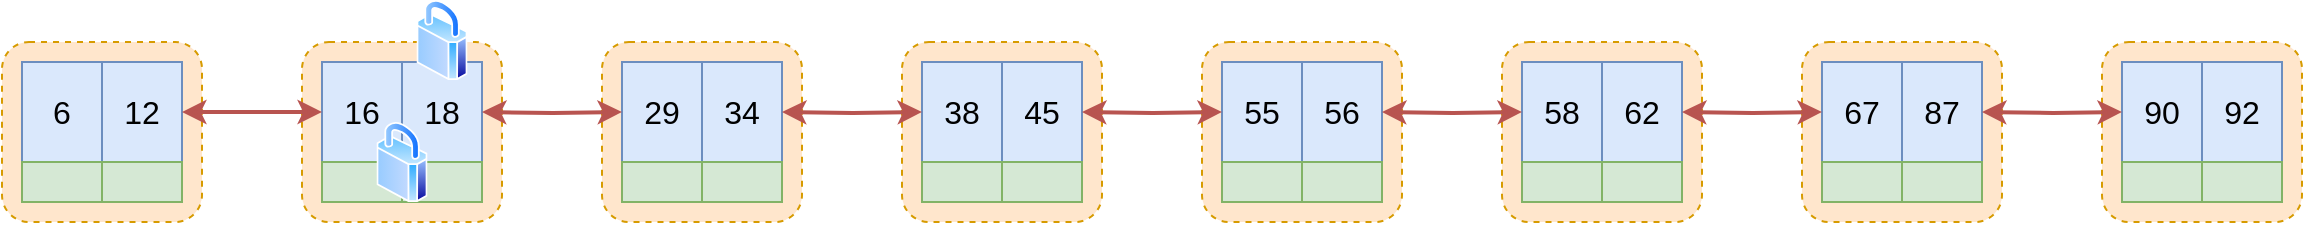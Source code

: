 <mxfile version="24.2.7" type="github">
  <diagram name="第 1 页" id="VML5djuIOkUxVSBDAtYv">
    <mxGraphModel dx="1299" dy="552" grid="0" gridSize="10" guides="1" tooltips="1" connect="1" arrows="1" fold="1" page="0" pageScale="1" pageWidth="827" pageHeight="1169" math="0" shadow="0">
      <root>
        <mxCell id="0" />
        <mxCell id="1" parent="0" />
        <mxCell id="laOTbYihrMhidJdAaKEx-9" value="" style="rounded=1;whiteSpace=wrap;html=1;dashed=1;strokeColor=#d79b00;fillColor=#ffe6cc;" vertex="1" parent="1">
          <mxGeometry x="30" y="140" width="100" height="90" as="geometry" />
        </mxCell>
        <mxCell id="laOTbYihrMhidJdAaKEx-1" value="&lt;font style=&quot;font-size: 16px;&quot;&gt;6&lt;/font&gt;" style="rounded=0;whiteSpace=wrap;html=1;fillColor=#dae8fc;strokeColor=#6c8ebf;" vertex="1" parent="1">
          <mxGeometry x="40" y="150" width="40" height="50" as="geometry" />
        </mxCell>
        <mxCell id="laOTbYihrMhidJdAaKEx-3" value="" style="rounded=0;whiteSpace=wrap;html=1;fillColor=#d5e8d4;strokeColor=#82b366;" vertex="1" parent="1">
          <mxGeometry x="40" y="200" width="40" height="20" as="geometry" />
        </mxCell>
        <mxCell id="laOTbYihrMhidJdAaKEx-7" value="&lt;font style=&quot;font-size: 16px;&quot;&gt;12&lt;/font&gt;" style="rounded=0;whiteSpace=wrap;html=1;fillColor=#dae8fc;strokeColor=#6c8ebf;" vertex="1" parent="1">
          <mxGeometry x="80" y="150" width="40" height="50" as="geometry" />
        </mxCell>
        <mxCell id="laOTbYihrMhidJdAaKEx-8" value="" style="rounded=0;whiteSpace=wrap;html=1;fillColor=#d5e8d4;strokeColor=#82b366;" vertex="1" parent="1">
          <mxGeometry x="80" y="200" width="40" height="20" as="geometry" />
        </mxCell>
        <mxCell id="laOTbYihrMhidJdAaKEx-10" value="" style="rounded=1;whiteSpace=wrap;html=1;dashed=1;strokeColor=#d79b00;fillColor=#ffe6cc;" vertex="1" parent="1">
          <mxGeometry x="180" y="140" width="100" height="90" as="geometry" />
        </mxCell>
        <mxCell id="laOTbYihrMhidJdAaKEx-11" value="&lt;font style=&quot;font-size: 16px;&quot;&gt;16&lt;/font&gt;" style="rounded=0;whiteSpace=wrap;html=1;fillColor=#dae8fc;strokeColor=#6c8ebf;" vertex="1" parent="1">
          <mxGeometry x="190" y="150" width="40" height="50" as="geometry" />
        </mxCell>
        <mxCell id="laOTbYihrMhidJdAaKEx-12" value="" style="rounded=0;whiteSpace=wrap;html=1;fillColor=#d5e8d4;strokeColor=#82b366;" vertex="1" parent="1">
          <mxGeometry x="190" y="200" width="40" height="20" as="geometry" />
        </mxCell>
        <mxCell id="laOTbYihrMhidJdAaKEx-13" value="&lt;font style=&quot;font-size: 16px;&quot;&gt;18&lt;/font&gt;" style="rounded=0;whiteSpace=wrap;html=1;fillColor=#dae8fc;strokeColor=#6c8ebf;" vertex="1" parent="1">
          <mxGeometry x="230" y="150" width="40" height="50" as="geometry" />
        </mxCell>
        <mxCell id="laOTbYihrMhidJdAaKEx-14" value="" style="rounded=0;whiteSpace=wrap;html=1;fillColor=#d5e8d4;strokeColor=#82b366;" vertex="1" parent="1">
          <mxGeometry x="230" y="200" width="40" height="20" as="geometry" />
        </mxCell>
        <mxCell id="laOTbYihrMhidJdAaKEx-15" style="edgeStyle=orthogonalEdgeStyle;rounded=0;orthogonalLoop=1;jettySize=auto;html=1;startArrow=classic;startFill=1;fillColor=#f8cecc;strokeColor=#b85450;strokeWidth=2;" edge="1" parent="1" source="laOTbYihrMhidJdAaKEx-7" target="laOTbYihrMhidJdAaKEx-11">
          <mxGeometry relative="1" as="geometry" />
        </mxCell>
        <mxCell id="laOTbYihrMhidJdAaKEx-16" value="" style="rounded=1;whiteSpace=wrap;html=1;dashed=1;strokeColor=#d79b00;fillColor=#ffe6cc;" vertex="1" parent="1">
          <mxGeometry x="330" y="140" width="100" height="90" as="geometry" />
        </mxCell>
        <mxCell id="laOTbYihrMhidJdAaKEx-17" value="&lt;font style=&quot;font-size: 16px;&quot;&gt;29&lt;/font&gt;" style="rounded=0;whiteSpace=wrap;html=1;fillColor=#dae8fc;strokeColor=#6c8ebf;" vertex="1" parent="1">
          <mxGeometry x="340" y="150" width="40" height="50" as="geometry" />
        </mxCell>
        <mxCell id="laOTbYihrMhidJdAaKEx-18" value="" style="rounded=0;whiteSpace=wrap;html=1;fillColor=#d5e8d4;strokeColor=#82b366;" vertex="1" parent="1">
          <mxGeometry x="340" y="200" width="40" height="20" as="geometry" />
        </mxCell>
        <mxCell id="laOTbYihrMhidJdAaKEx-19" value="&lt;font style=&quot;font-size: 16px;&quot;&gt;34&lt;/font&gt;" style="rounded=0;whiteSpace=wrap;html=1;fillColor=#dae8fc;strokeColor=#6c8ebf;" vertex="1" parent="1">
          <mxGeometry x="380" y="150" width="40" height="50" as="geometry" />
        </mxCell>
        <mxCell id="laOTbYihrMhidJdAaKEx-20" value="" style="rounded=0;whiteSpace=wrap;html=1;fillColor=#d5e8d4;strokeColor=#82b366;" vertex="1" parent="1">
          <mxGeometry x="380" y="200" width="40" height="20" as="geometry" />
        </mxCell>
        <mxCell id="laOTbYihrMhidJdAaKEx-21" style="edgeStyle=orthogonalEdgeStyle;rounded=0;orthogonalLoop=1;jettySize=auto;html=1;startArrow=classic;startFill=1;fillColor=#f8cecc;strokeColor=#b85450;strokeWidth=2;" edge="1" parent="1" target="laOTbYihrMhidJdAaKEx-17">
          <mxGeometry relative="1" as="geometry">
            <mxPoint x="270" y="175" as="sourcePoint" />
          </mxGeometry>
        </mxCell>
        <mxCell id="laOTbYihrMhidJdAaKEx-22" value="" style="rounded=1;whiteSpace=wrap;html=1;dashed=1;strokeColor=#d79b00;fillColor=#ffe6cc;" vertex="1" parent="1">
          <mxGeometry x="480" y="140" width="100" height="90" as="geometry" />
        </mxCell>
        <mxCell id="laOTbYihrMhidJdAaKEx-23" value="&lt;font style=&quot;font-size: 16px;&quot;&gt;38&lt;/font&gt;" style="rounded=0;whiteSpace=wrap;html=1;fillColor=#dae8fc;strokeColor=#6c8ebf;" vertex="1" parent="1">
          <mxGeometry x="490" y="150" width="40" height="50" as="geometry" />
        </mxCell>
        <mxCell id="laOTbYihrMhidJdAaKEx-24" value="" style="rounded=0;whiteSpace=wrap;html=1;fillColor=#d5e8d4;strokeColor=#82b366;" vertex="1" parent="1">
          <mxGeometry x="490" y="200" width="40" height="20" as="geometry" />
        </mxCell>
        <mxCell id="laOTbYihrMhidJdAaKEx-25" value="&lt;font style=&quot;font-size: 16px;&quot;&gt;45&lt;/font&gt;" style="rounded=0;whiteSpace=wrap;html=1;fillColor=#dae8fc;strokeColor=#6c8ebf;" vertex="1" parent="1">
          <mxGeometry x="530" y="150" width="40" height="50" as="geometry" />
        </mxCell>
        <mxCell id="laOTbYihrMhidJdAaKEx-26" value="" style="rounded=0;whiteSpace=wrap;html=1;fillColor=#d5e8d4;strokeColor=#82b366;" vertex="1" parent="1">
          <mxGeometry x="530" y="200" width="40" height="20" as="geometry" />
        </mxCell>
        <mxCell id="laOTbYihrMhidJdAaKEx-27" style="edgeStyle=orthogonalEdgeStyle;rounded=0;orthogonalLoop=1;jettySize=auto;html=1;startArrow=classic;startFill=1;fillColor=#f8cecc;strokeColor=#b85450;strokeWidth=2;" edge="1" parent="1" target="laOTbYihrMhidJdAaKEx-23">
          <mxGeometry relative="1" as="geometry">
            <mxPoint x="420" y="175" as="sourcePoint" />
          </mxGeometry>
        </mxCell>
        <mxCell id="laOTbYihrMhidJdAaKEx-28" value="" style="rounded=1;whiteSpace=wrap;html=1;dashed=1;strokeColor=#d79b00;fillColor=#ffe6cc;" vertex="1" parent="1">
          <mxGeometry x="630" y="140" width="100" height="90" as="geometry" />
        </mxCell>
        <mxCell id="laOTbYihrMhidJdAaKEx-29" value="&lt;font style=&quot;font-size: 16px;&quot;&gt;55&lt;/font&gt;" style="rounded=0;whiteSpace=wrap;html=1;fillColor=#dae8fc;strokeColor=#6c8ebf;" vertex="1" parent="1">
          <mxGeometry x="640" y="150" width="40" height="50" as="geometry" />
        </mxCell>
        <mxCell id="laOTbYihrMhidJdAaKEx-30" value="" style="rounded=0;whiteSpace=wrap;html=1;fillColor=#d5e8d4;strokeColor=#82b366;" vertex="1" parent="1">
          <mxGeometry x="640" y="200" width="40" height="20" as="geometry" />
        </mxCell>
        <mxCell id="laOTbYihrMhidJdAaKEx-31" value="&lt;font style=&quot;font-size: 16px;&quot;&gt;56&lt;/font&gt;" style="rounded=0;whiteSpace=wrap;html=1;fillColor=#dae8fc;strokeColor=#6c8ebf;" vertex="1" parent="1">
          <mxGeometry x="680" y="150" width="40" height="50" as="geometry" />
        </mxCell>
        <mxCell id="laOTbYihrMhidJdAaKEx-32" value="" style="rounded=0;whiteSpace=wrap;html=1;fillColor=#d5e8d4;strokeColor=#82b366;" vertex="1" parent="1">
          <mxGeometry x="680" y="200" width="40" height="20" as="geometry" />
        </mxCell>
        <mxCell id="laOTbYihrMhidJdAaKEx-33" style="edgeStyle=orthogonalEdgeStyle;rounded=0;orthogonalLoop=1;jettySize=auto;html=1;startArrow=classic;startFill=1;fillColor=#f8cecc;strokeColor=#b85450;strokeWidth=2;" edge="1" parent="1" target="laOTbYihrMhidJdAaKEx-29">
          <mxGeometry relative="1" as="geometry">
            <mxPoint x="570" y="175" as="sourcePoint" />
          </mxGeometry>
        </mxCell>
        <mxCell id="laOTbYihrMhidJdAaKEx-34" value="" style="rounded=1;whiteSpace=wrap;html=1;dashed=1;strokeColor=#d79b00;fillColor=#ffe6cc;" vertex="1" parent="1">
          <mxGeometry x="780" y="140" width="100" height="90" as="geometry" />
        </mxCell>
        <mxCell id="laOTbYihrMhidJdAaKEx-35" value="&lt;font style=&quot;font-size: 16px;&quot;&gt;58&lt;/font&gt;" style="rounded=0;whiteSpace=wrap;html=1;fillColor=#dae8fc;strokeColor=#6c8ebf;" vertex="1" parent="1">
          <mxGeometry x="790" y="150" width="40" height="50" as="geometry" />
        </mxCell>
        <mxCell id="laOTbYihrMhidJdAaKEx-36" value="" style="rounded=0;whiteSpace=wrap;html=1;fillColor=#d5e8d4;strokeColor=#82b366;" vertex="1" parent="1">
          <mxGeometry x="790" y="200" width="40" height="20" as="geometry" />
        </mxCell>
        <mxCell id="laOTbYihrMhidJdAaKEx-37" value="&lt;font style=&quot;font-size: 16px;&quot;&gt;62&lt;/font&gt;" style="rounded=0;whiteSpace=wrap;html=1;fillColor=#dae8fc;strokeColor=#6c8ebf;" vertex="1" parent="1">
          <mxGeometry x="830" y="150" width="40" height="50" as="geometry" />
        </mxCell>
        <mxCell id="laOTbYihrMhidJdAaKEx-38" value="" style="rounded=0;whiteSpace=wrap;html=1;fillColor=#d5e8d4;strokeColor=#82b366;" vertex="1" parent="1">
          <mxGeometry x="830" y="200" width="40" height="20" as="geometry" />
        </mxCell>
        <mxCell id="laOTbYihrMhidJdAaKEx-39" style="edgeStyle=orthogonalEdgeStyle;rounded=0;orthogonalLoop=1;jettySize=auto;html=1;startArrow=classic;startFill=1;fillColor=#f8cecc;strokeColor=#b85450;strokeWidth=2;" edge="1" parent="1" target="laOTbYihrMhidJdAaKEx-35">
          <mxGeometry relative="1" as="geometry">
            <mxPoint x="720" y="175" as="sourcePoint" />
          </mxGeometry>
        </mxCell>
        <mxCell id="laOTbYihrMhidJdAaKEx-40" value="" style="rounded=1;whiteSpace=wrap;html=1;dashed=1;strokeColor=#d79b00;fillColor=#ffe6cc;" vertex="1" parent="1">
          <mxGeometry x="930" y="140" width="100" height="90" as="geometry" />
        </mxCell>
        <mxCell id="laOTbYihrMhidJdAaKEx-41" value="&lt;font style=&quot;font-size: 16px;&quot;&gt;67&lt;/font&gt;" style="rounded=0;whiteSpace=wrap;html=1;fillColor=#dae8fc;strokeColor=#6c8ebf;" vertex="1" parent="1">
          <mxGeometry x="940" y="150" width="40" height="50" as="geometry" />
        </mxCell>
        <mxCell id="laOTbYihrMhidJdAaKEx-42" value="" style="rounded=0;whiteSpace=wrap;html=1;fillColor=#d5e8d4;strokeColor=#82b366;" vertex="1" parent="1">
          <mxGeometry x="940" y="200" width="40" height="20" as="geometry" />
        </mxCell>
        <mxCell id="laOTbYihrMhidJdAaKEx-43" value="&lt;font style=&quot;font-size: 16px;&quot;&gt;87&lt;/font&gt;" style="rounded=0;whiteSpace=wrap;html=1;fillColor=#dae8fc;strokeColor=#6c8ebf;" vertex="1" parent="1">
          <mxGeometry x="980" y="150" width="40" height="50" as="geometry" />
        </mxCell>
        <mxCell id="laOTbYihrMhidJdAaKEx-44" value="" style="rounded=0;whiteSpace=wrap;html=1;fillColor=#d5e8d4;strokeColor=#82b366;" vertex="1" parent="1">
          <mxGeometry x="980" y="200" width="40" height="20" as="geometry" />
        </mxCell>
        <mxCell id="laOTbYihrMhidJdAaKEx-45" style="edgeStyle=orthogonalEdgeStyle;rounded=0;orthogonalLoop=1;jettySize=auto;html=1;startArrow=classic;startFill=1;fillColor=#f8cecc;strokeColor=#b85450;strokeWidth=2;" edge="1" parent="1" target="laOTbYihrMhidJdAaKEx-41">
          <mxGeometry relative="1" as="geometry">
            <mxPoint x="870" y="175" as="sourcePoint" />
          </mxGeometry>
        </mxCell>
        <mxCell id="laOTbYihrMhidJdAaKEx-46" value="" style="rounded=1;whiteSpace=wrap;html=1;dashed=1;strokeColor=#d79b00;fillColor=#ffe6cc;" vertex="1" parent="1">
          <mxGeometry x="1080" y="140" width="100" height="90" as="geometry" />
        </mxCell>
        <mxCell id="laOTbYihrMhidJdAaKEx-47" value="&lt;font style=&quot;font-size: 16px;&quot;&gt;90&lt;/font&gt;" style="rounded=0;whiteSpace=wrap;html=1;fillColor=#dae8fc;strokeColor=#6c8ebf;" vertex="1" parent="1">
          <mxGeometry x="1090" y="150" width="40" height="50" as="geometry" />
        </mxCell>
        <mxCell id="laOTbYihrMhidJdAaKEx-48" value="" style="rounded=0;whiteSpace=wrap;html=1;fillColor=#d5e8d4;strokeColor=#82b366;" vertex="1" parent="1">
          <mxGeometry x="1090" y="200" width="40" height="20" as="geometry" />
        </mxCell>
        <mxCell id="laOTbYihrMhidJdAaKEx-49" value="&lt;font style=&quot;font-size: 16px;&quot;&gt;92&lt;/font&gt;" style="rounded=0;whiteSpace=wrap;html=1;fillColor=#dae8fc;strokeColor=#6c8ebf;" vertex="1" parent="1">
          <mxGeometry x="1130" y="150" width="40" height="50" as="geometry" />
        </mxCell>
        <mxCell id="laOTbYihrMhidJdAaKEx-50" value="" style="rounded=0;whiteSpace=wrap;html=1;fillColor=#d5e8d4;strokeColor=#82b366;" vertex="1" parent="1">
          <mxGeometry x="1130" y="200" width="40" height="20" as="geometry" />
        </mxCell>
        <mxCell id="laOTbYihrMhidJdAaKEx-51" style="edgeStyle=orthogonalEdgeStyle;rounded=0;orthogonalLoop=1;jettySize=auto;html=1;startArrow=classic;startFill=1;fillColor=#f8cecc;strokeColor=#b85450;strokeWidth=2;" edge="1" parent="1" target="laOTbYihrMhidJdAaKEx-47">
          <mxGeometry relative="1" as="geometry">
            <mxPoint x="1020" y="175" as="sourcePoint" />
          </mxGeometry>
        </mxCell>
        <mxCell id="laOTbYihrMhidJdAaKEx-54" value="" style="image;aspect=fixed;perimeter=ellipsePerimeter;html=1;align=center;shadow=0;dashed=0;spacingTop=3;image=img/lib/active_directory/secure.svg;" vertex="1" parent="1">
          <mxGeometry x="237.2" y="119" width="25.6" height="40" as="geometry" />
        </mxCell>
        <mxCell id="laOTbYihrMhidJdAaKEx-55" value="" style="image;aspect=fixed;perimeter=ellipsePerimeter;html=1;align=center;shadow=0;dashed=0;spacingTop=3;image=img/lib/active_directory/secure.svg;" vertex="1" parent="1">
          <mxGeometry x="217.2" y="180" width="25.6" height="40" as="geometry" />
        </mxCell>
      </root>
    </mxGraphModel>
  </diagram>
</mxfile>
